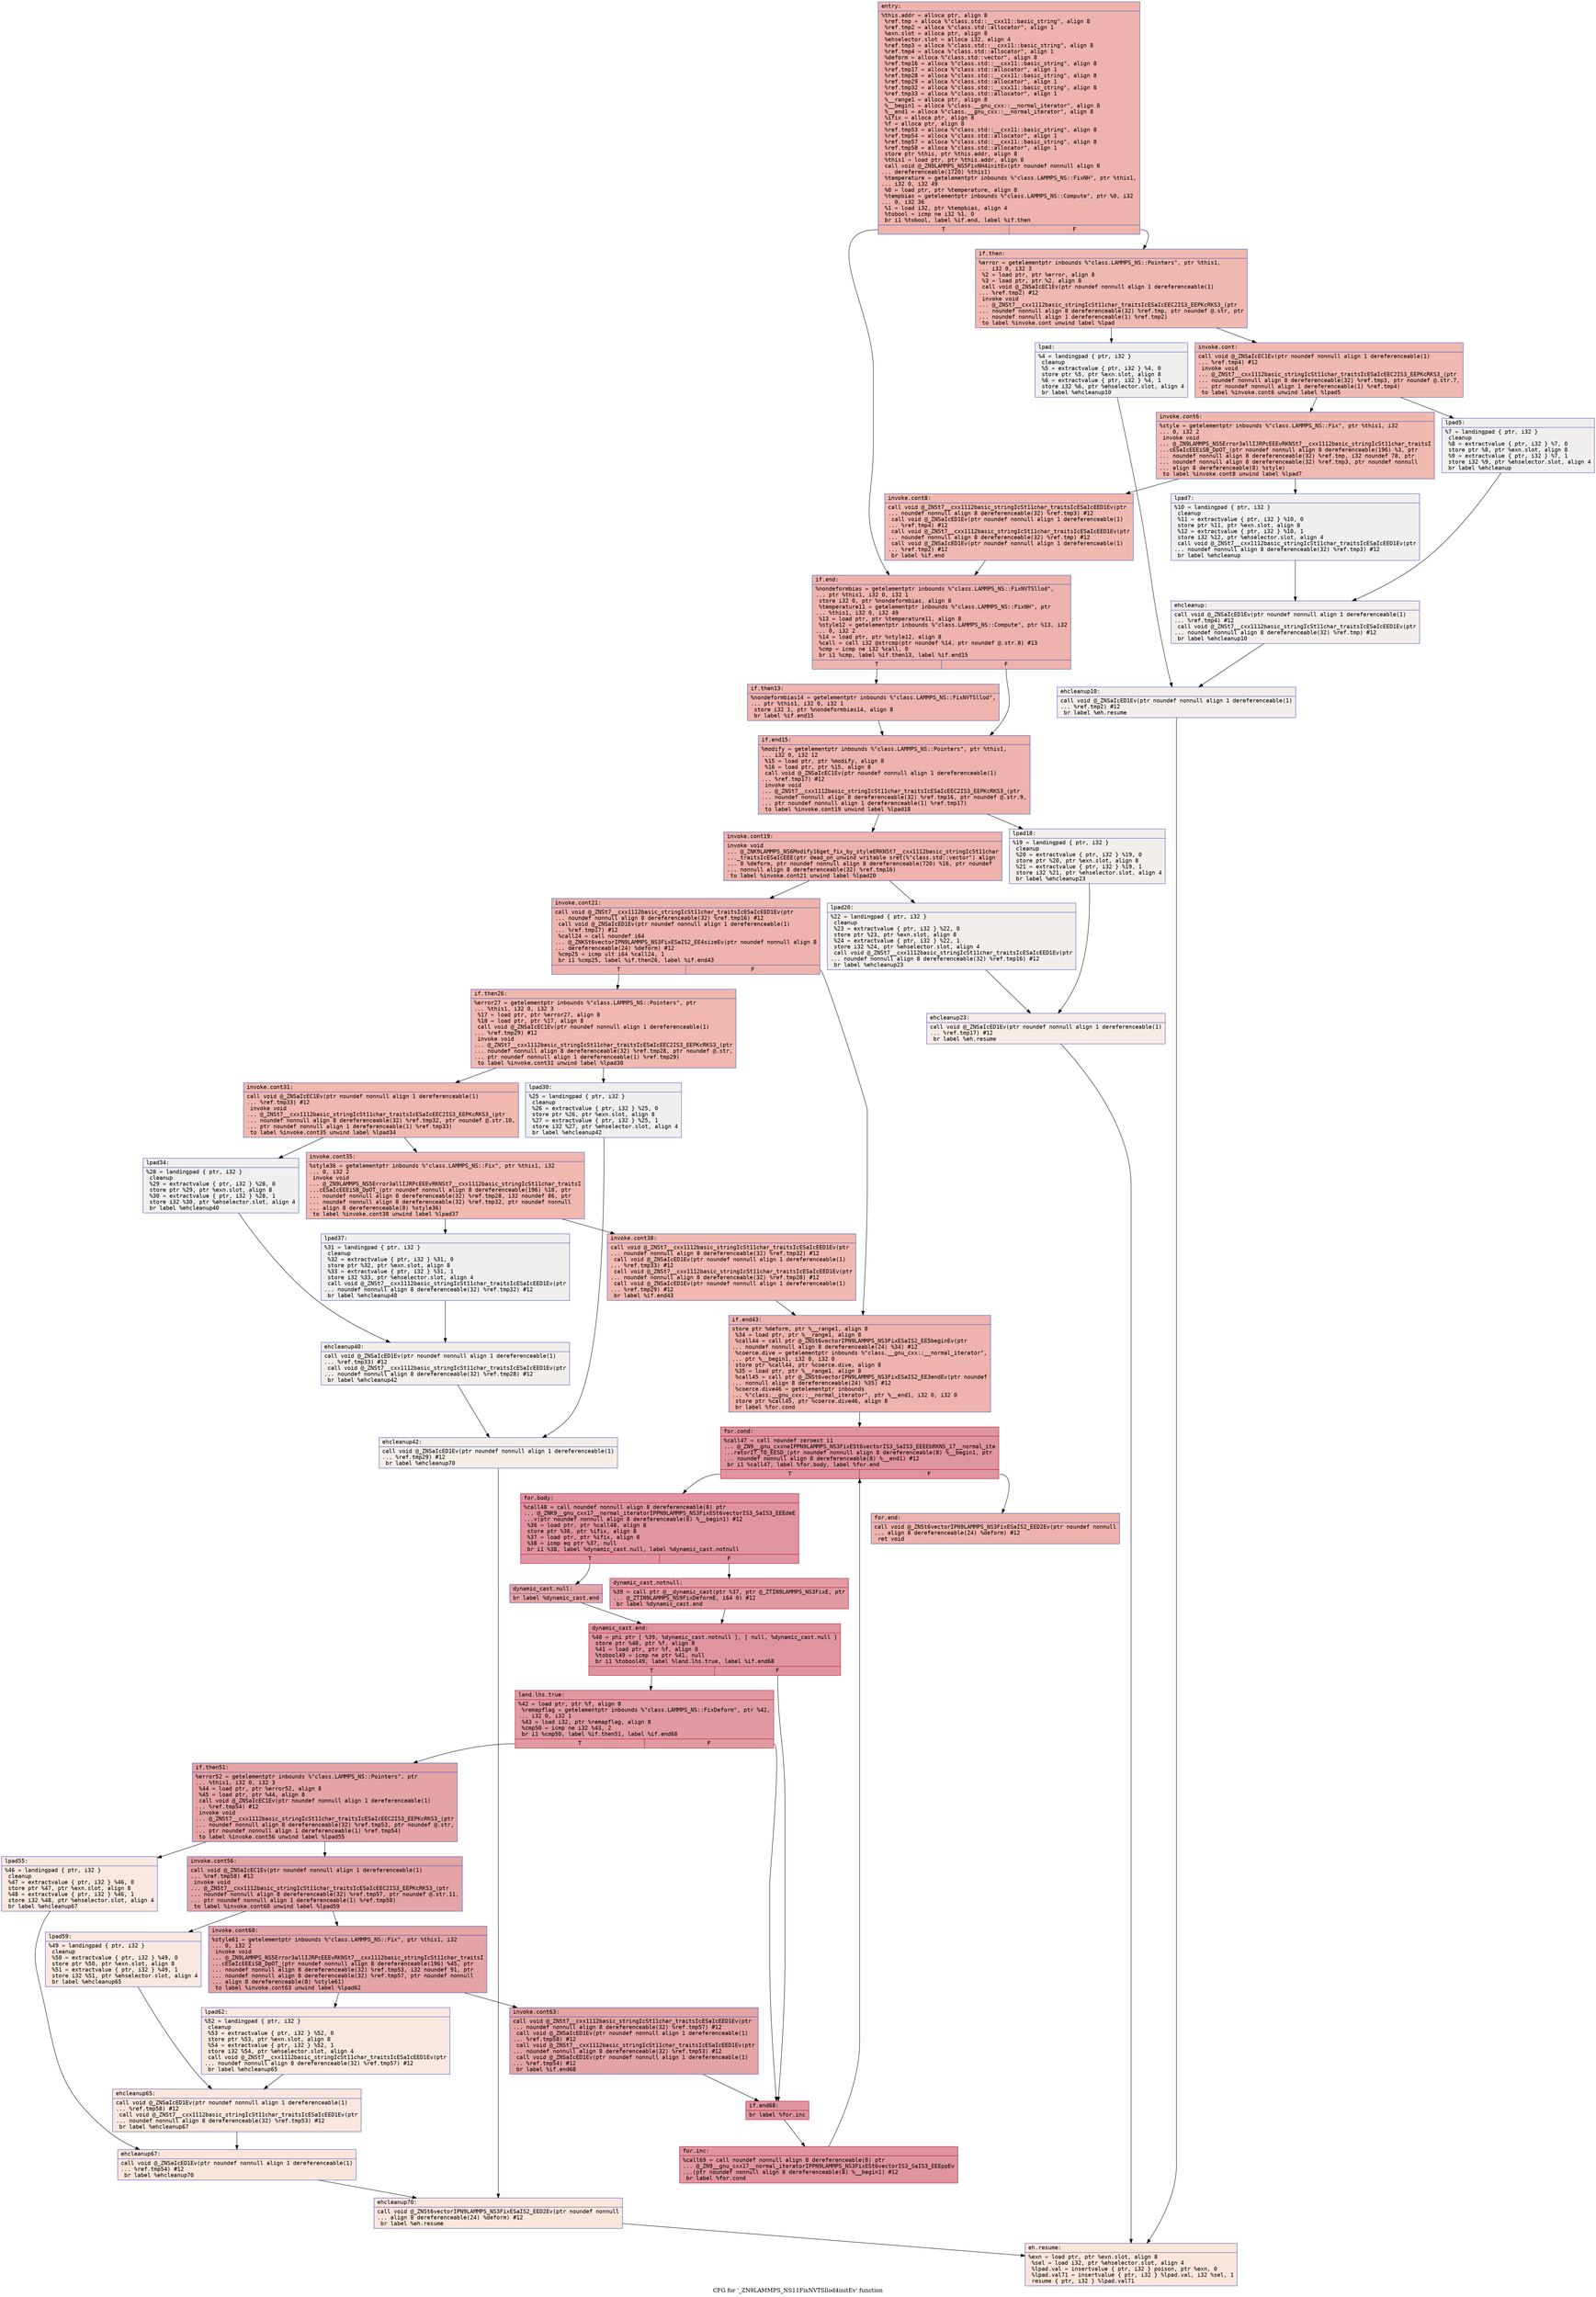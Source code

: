 digraph "CFG for '_ZN9LAMMPS_NS11FixNVTSllod4initEv' function" {
	label="CFG for '_ZN9LAMMPS_NS11FixNVTSllod4initEv' function";

	Node0x55d749cf39c0 [shape=record,color="#3d50c3ff", style=filled, fillcolor="#d6524470" fontname="Courier",label="{entry:\l|  %this.addr = alloca ptr, align 8\l  %ref.tmp = alloca %\"class.std::__cxx11::basic_string\", align 8\l  %ref.tmp2 = alloca %\"class.std::allocator\", align 1\l  %exn.slot = alloca ptr, align 8\l  %ehselector.slot = alloca i32, align 4\l  %ref.tmp3 = alloca %\"class.std::__cxx11::basic_string\", align 8\l  %ref.tmp4 = alloca %\"class.std::allocator\", align 1\l  %deform = alloca %\"class.std::vector\", align 8\l  %ref.tmp16 = alloca %\"class.std::__cxx11::basic_string\", align 8\l  %ref.tmp17 = alloca %\"class.std::allocator\", align 1\l  %ref.tmp28 = alloca %\"class.std::__cxx11::basic_string\", align 8\l  %ref.tmp29 = alloca %\"class.std::allocator\", align 1\l  %ref.tmp32 = alloca %\"class.std::__cxx11::basic_string\", align 8\l  %ref.tmp33 = alloca %\"class.std::allocator\", align 1\l  %__range1 = alloca ptr, align 8\l  %__begin1 = alloca %\"class.__gnu_cxx::__normal_iterator\", align 8\l  %__end1 = alloca %\"class.__gnu_cxx::__normal_iterator\", align 8\l  %ifix = alloca ptr, align 8\l  %f = alloca ptr, align 8\l  %ref.tmp53 = alloca %\"class.std::__cxx11::basic_string\", align 8\l  %ref.tmp54 = alloca %\"class.std::allocator\", align 1\l  %ref.tmp57 = alloca %\"class.std::__cxx11::basic_string\", align 8\l  %ref.tmp58 = alloca %\"class.std::allocator\", align 1\l  store ptr %this, ptr %this.addr, align 8\l  %this1 = load ptr, ptr %this.addr, align 8\l  call void @_ZN9LAMMPS_NS5FixNH4initEv(ptr noundef nonnull align 8\l... dereferenceable(1720) %this1)\l  %temperature = getelementptr inbounds %\"class.LAMMPS_NS::FixNH\", ptr %this1,\l... i32 0, i32 49\l  %0 = load ptr, ptr %temperature, align 8\l  %tempbias = getelementptr inbounds %\"class.LAMMPS_NS::Compute\", ptr %0, i32\l... 0, i32 36\l  %1 = load i32, ptr %tempbias, align 4\l  %tobool = icmp ne i32 %1, 0\l  br i1 %tobool, label %if.end, label %if.then\l|{<s0>T|<s1>F}}"];
	Node0x55d749cf39c0:s0 -> Node0x55d749cf5180[tooltip="entry -> if.end\nProbability 62.50%" ];
	Node0x55d749cf39c0:s1 -> Node0x55d749cf51f0[tooltip="entry -> if.then\nProbability 37.50%" ];
	Node0x55d749cf51f0 [shape=record,color="#3d50c3ff", style=filled, fillcolor="#de614d70" fontname="Courier",label="{if.then:\l|  %error = getelementptr inbounds %\"class.LAMMPS_NS::Pointers\", ptr %this1,\l... i32 0, i32 3\l  %2 = load ptr, ptr %error, align 8\l  %3 = load ptr, ptr %2, align 8\l  call void @_ZNSaIcEC1Ev(ptr noundef nonnull align 1 dereferenceable(1)\l... %ref.tmp2) #12\l  invoke void\l... @_ZNSt7__cxx1112basic_stringIcSt11char_traitsIcESaIcEEC2IS3_EEPKcRKS3_(ptr\l... noundef nonnull align 8 dereferenceable(32) %ref.tmp, ptr noundef @.str, ptr\l... noundef nonnull align 1 dereferenceable(1) %ref.tmp2)\l          to label %invoke.cont unwind label %lpad\l}"];
	Node0x55d749cf51f0 -> Node0x55d749cf5670[tooltip="if.then -> invoke.cont\nProbability 100.00%" ];
	Node0x55d749cf51f0 -> Node0x55d749cf56f0[tooltip="if.then -> lpad\nProbability 0.00%" ];
	Node0x55d749cf5670 [shape=record,color="#3d50c3ff", style=filled, fillcolor="#de614d70" fontname="Courier",label="{invoke.cont:\l|  call void @_ZNSaIcEC1Ev(ptr noundef nonnull align 1 dereferenceable(1)\l... %ref.tmp4) #12\l  invoke void\l... @_ZNSt7__cxx1112basic_stringIcSt11char_traitsIcESaIcEEC2IS3_EEPKcRKS3_(ptr\l... noundef nonnull align 8 dereferenceable(32) %ref.tmp3, ptr noundef @.str.7,\l... ptr noundef nonnull align 1 dereferenceable(1) %ref.tmp4)\l          to label %invoke.cont6 unwind label %lpad5\l}"];
	Node0x55d749cf5670 -> Node0x55d749cf5a10[tooltip="invoke.cont -> invoke.cont6\nProbability 100.00%" ];
	Node0x55d749cf5670 -> Node0x55d749cf5a60[tooltip="invoke.cont -> lpad5\nProbability 0.00%" ];
	Node0x55d749cf5a10 [shape=record,color="#3d50c3ff", style=filled, fillcolor="#de614d70" fontname="Courier",label="{invoke.cont6:\l|  %style = getelementptr inbounds %\"class.LAMMPS_NS::Fix\", ptr %this1, i32\l... 0, i32 2\l  invoke void\l... @_ZN9LAMMPS_NS5Error3allIJRPcEEEvRKNSt7__cxx1112basic_stringIcSt11char_traitsI\l...cESaIcEEEiSB_DpOT_(ptr noundef nonnull align 8 dereferenceable(196) %3, ptr\l... noundef nonnull align 8 dereferenceable(32) %ref.tmp, i32 noundef 78, ptr\l... noundef nonnull align 8 dereferenceable(32) %ref.tmp3, ptr noundef nonnull\l... align 8 dereferenceable(8) %style)\l          to label %invoke.cont8 unwind label %lpad7\l}"];
	Node0x55d749cf5a10 -> Node0x55d749cf59c0[tooltip="invoke.cont6 -> invoke.cont8\nProbability 100.00%" ];
	Node0x55d749cf5a10 -> Node0x55d749cf5d80[tooltip="invoke.cont6 -> lpad7\nProbability 0.00%" ];
	Node0x55d749cf59c0 [shape=record,color="#3d50c3ff", style=filled, fillcolor="#de614d70" fontname="Courier",label="{invoke.cont8:\l|  call void @_ZNSt7__cxx1112basic_stringIcSt11char_traitsIcESaIcEED1Ev(ptr\l... noundef nonnull align 8 dereferenceable(32) %ref.tmp3) #12\l  call void @_ZNSaIcED1Ev(ptr noundef nonnull align 1 dereferenceable(1)\l... %ref.tmp4) #12\l  call void @_ZNSt7__cxx1112basic_stringIcSt11char_traitsIcESaIcEED1Ev(ptr\l... noundef nonnull align 8 dereferenceable(32) %ref.tmp) #12\l  call void @_ZNSaIcED1Ev(ptr noundef nonnull align 1 dereferenceable(1)\l... %ref.tmp2) #12\l  br label %if.end\l}"];
	Node0x55d749cf59c0 -> Node0x55d749cf5180[tooltip="invoke.cont8 -> if.end\nProbability 100.00%" ];
	Node0x55d749cf56f0 [shape=record,color="#3d50c3ff", style=filled, fillcolor="#e0dbd870" fontname="Courier",label="{lpad:\l|  %4 = landingpad \{ ptr, i32 \}\l          cleanup\l  %5 = extractvalue \{ ptr, i32 \} %4, 0\l  store ptr %5, ptr %exn.slot, align 8\l  %6 = extractvalue \{ ptr, i32 \} %4, 1\l  store i32 %6, ptr %ehselector.slot, align 4\l  br label %ehcleanup10\l}"];
	Node0x55d749cf56f0 -> Node0x55d749cf6760[tooltip="lpad -> ehcleanup10\nProbability 100.00%" ];
	Node0x55d749cf5a60 [shape=record,color="#3d50c3ff", style=filled, fillcolor="#e0dbd870" fontname="Courier",label="{lpad5:\l|  %7 = landingpad \{ ptr, i32 \}\l          cleanup\l  %8 = extractvalue \{ ptr, i32 \} %7, 0\l  store ptr %8, ptr %exn.slot, align 8\l  %9 = extractvalue \{ ptr, i32 \} %7, 1\l  store i32 %9, ptr %ehselector.slot, align 4\l  br label %ehcleanup\l}"];
	Node0x55d749cf5a60 -> Node0x55d749cf6ad0[tooltip="lpad5 -> ehcleanup\nProbability 100.00%" ];
	Node0x55d749cf5d80 [shape=record,color="#3d50c3ff", style=filled, fillcolor="#e0dbd870" fontname="Courier",label="{lpad7:\l|  %10 = landingpad \{ ptr, i32 \}\l          cleanup\l  %11 = extractvalue \{ ptr, i32 \} %10, 0\l  store ptr %11, ptr %exn.slot, align 8\l  %12 = extractvalue \{ ptr, i32 \} %10, 1\l  store i32 %12, ptr %ehselector.slot, align 4\l  call void @_ZNSt7__cxx1112basic_stringIcSt11char_traitsIcESaIcEED1Ev(ptr\l... noundef nonnull align 8 dereferenceable(32) %ref.tmp3) #12\l  br label %ehcleanup\l}"];
	Node0x55d749cf5d80 -> Node0x55d749cf6ad0[tooltip="lpad7 -> ehcleanup\nProbability 100.00%" ];
	Node0x55d749cf6ad0 [shape=record,color="#3d50c3ff", style=filled, fillcolor="#e3d9d370" fontname="Courier",label="{ehcleanup:\l|  call void @_ZNSaIcED1Ev(ptr noundef nonnull align 1 dereferenceable(1)\l... %ref.tmp4) #12\l  call void @_ZNSt7__cxx1112basic_stringIcSt11char_traitsIcESaIcEED1Ev(ptr\l... noundef nonnull align 8 dereferenceable(32) %ref.tmp) #12\l  br label %ehcleanup10\l}"];
	Node0x55d749cf6ad0 -> Node0x55d749cf6760[tooltip="ehcleanup -> ehcleanup10\nProbability 100.00%" ];
	Node0x55d749cf6760 [shape=record,color="#3d50c3ff", style=filled, fillcolor="#e5d8d170" fontname="Courier",label="{ehcleanup10:\l|  call void @_ZNSaIcED1Ev(ptr noundef nonnull align 1 dereferenceable(1)\l... %ref.tmp2) #12\l  br label %eh.resume\l}"];
	Node0x55d749cf6760 -> Node0x55d749cf7380[tooltip="ehcleanup10 -> eh.resume\nProbability 100.00%" ];
	Node0x55d749cf5180 [shape=record,color="#3d50c3ff", style=filled, fillcolor="#d6524470" fontname="Courier",label="{if.end:\l|  %nondeformbias = getelementptr inbounds %\"class.LAMMPS_NS::FixNVTSllod\",\l... ptr %this1, i32 0, i32 1\l  store i32 0, ptr %nondeformbias, align 8\l  %temperature11 = getelementptr inbounds %\"class.LAMMPS_NS::FixNH\", ptr\l... %this1, i32 0, i32 49\l  %13 = load ptr, ptr %temperature11, align 8\l  %style12 = getelementptr inbounds %\"class.LAMMPS_NS::Compute\", ptr %13, i32\l... 0, i32 2\l  %14 = load ptr, ptr %style12, align 8\l  %call = call i32 @strcmp(ptr noundef %14, ptr noundef @.str.8) #13\l  %cmp = icmp ne i32 %call, 0\l  br i1 %cmp, label %if.then13, label %if.end15\l|{<s0>T|<s1>F}}"];
	Node0x55d749cf5180:s0 -> Node0x55d749cf7a80[tooltip="if.end -> if.then13\nProbability 62.50%" ];
	Node0x55d749cf5180:s1 -> Node0x55d749cf7b00[tooltip="if.end -> if.end15\nProbability 37.50%" ];
	Node0x55d749cf7a80 [shape=record,color="#3d50c3ff", style=filled, fillcolor="#d8564670" fontname="Courier",label="{if.then13:\l|  %nondeformbias14 = getelementptr inbounds %\"class.LAMMPS_NS::FixNVTSllod\",\l... ptr %this1, i32 0, i32 1\l  store i32 1, ptr %nondeformbias14, align 8\l  br label %if.end15\l}"];
	Node0x55d749cf7a80 -> Node0x55d749cf7b00[tooltip="if.then13 -> if.end15\nProbability 100.00%" ];
	Node0x55d749cf7b00 [shape=record,color="#3d50c3ff", style=filled, fillcolor="#d6524470" fontname="Courier",label="{if.end15:\l|  %modify = getelementptr inbounds %\"class.LAMMPS_NS::Pointers\", ptr %this1,\l... i32 0, i32 12\l  %15 = load ptr, ptr %modify, align 8\l  %16 = load ptr, ptr %15, align 8\l  call void @_ZNSaIcEC1Ev(ptr noundef nonnull align 1 dereferenceable(1)\l... %ref.tmp17) #12\l  invoke void\l... @_ZNSt7__cxx1112basic_stringIcSt11char_traitsIcESaIcEEC2IS3_EEPKcRKS3_(ptr\l... noundef nonnull align 8 dereferenceable(32) %ref.tmp16, ptr noundef @.str.9,\l... ptr noundef nonnull align 1 dereferenceable(1) %ref.tmp17)\l          to label %invoke.cont19 unwind label %lpad18\l}"];
	Node0x55d749cf7b00 -> Node0x55d749cf87e0[tooltip="if.end15 -> invoke.cont19\nProbability 100.00%" ];
	Node0x55d749cf7b00 -> Node0x55d749cf8830[tooltip="if.end15 -> lpad18\nProbability 0.00%" ];
	Node0x55d749cf87e0 [shape=record,color="#3d50c3ff", style=filled, fillcolor="#d6524470" fontname="Courier",label="{invoke.cont19:\l|  invoke void\l... @_ZNK9LAMMPS_NS6Modify16get_fix_by_styleERKNSt7__cxx1112basic_stringIcSt11char\l..._traitsIcESaIcEEE(ptr dead_on_unwind writable sret(%\"class.std::vector\") align\l... 8 %deform, ptr noundef nonnull align 8 dereferenceable(720) %16, ptr noundef\l... nonnull align 8 dereferenceable(32) %ref.tmp16)\l          to label %invoke.cont21 unwind label %lpad20\l}"];
	Node0x55d749cf87e0 -> Node0x55d749cf8790[tooltip="invoke.cont19 -> invoke.cont21\nProbability 100.00%" ];
	Node0x55d749cf87e0 -> Node0x55d749cf8ad0[tooltip="invoke.cont19 -> lpad20\nProbability 0.00%" ];
	Node0x55d749cf8790 [shape=record,color="#3d50c3ff", style=filled, fillcolor="#d6524470" fontname="Courier",label="{invoke.cont21:\l|  call void @_ZNSt7__cxx1112basic_stringIcSt11char_traitsIcESaIcEED1Ev(ptr\l... noundef nonnull align 8 dereferenceable(32) %ref.tmp16) #12\l  call void @_ZNSaIcED1Ev(ptr noundef nonnull align 1 dereferenceable(1)\l... %ref.tmp17) #12\l  %call24 = call noundef i64\l... @_ZNKSt6vectorIPN9LAMMPS_NS3FixESaIS2_EE4sizeEv(ptr noundef nonnull align 8\l... dereferenceable(24) %deform) #12\l  %cmp25 = icmp ult i64 %call24, 1\l  br i1 %cmp25, label %if.then26, label %if.end43\l|{<s0>T|<s1>F}}"];
	Node0x55d749cf8790:s0 -> Node0x55d749cf9310[tooltip="invoke.cont21 -> if.then26\nProbability 50.00%" ];
	Node0x55d749cf8790:s1 -> Node0x55d749cf93f0[tooltip="invoke.cont21 -> if.end43\nProbability 50.00%" ];
	Node0x55d749cf9310 [shape=record,color="#3d50c3ff", style=filled, fillcolor="#dc5d4a70" fontname="Courier",label="{if.then26:\l|  %error27 = getelementptr inbounds %\"class.LAMMPS_NS::Pointers\", ptr\l... %this1, i32 0, i32 3\l  %17 = load ptr, ptr %error27, align 8\l  %18 = load ptr, ptr %17, align 8\l  call void @_ZNSaIcEC1Ev(ptr noundef nonnull align 1 dereferenceable(1)\l... %ref.tmp29) #12\l  invoke void\l... @_ZNSt7__cxx1112basic_stringIcSt11char_traitsIcESaIcEEC2IS3_EEPKcRKS3_(ptr\l... noundef nonnull align 8 dereferenceable(32) %ref.tmp28, ptr noundef @.str,\l... ptr noundef nonnull align 1 dereferenceable(1) %ref.tmp29)\l          to label %invoke.cont31 unwind label %lpad30\l}"];
	Node0x55d749cf9310 -> Node0x55d749cf98e0[tooltip="if.then26 -> invoke.cont31\nProbability 100.00%" ];
	Node0x55d749cf9310 -> Node0x55d749cf9960[tooltip="if.then26 -> lpad30\nProbability 0.00%" ];
	Node0x55d749cf98e0 [shape=record,color="#3d50c3ff", style=filled, fillcolor="#dc5d4a70" fontname="Courier",label="{invoke.cont31:\l|  call void @_ZNSaIcEC1Ev(ptr noundef nonnull align 1 dereferenceable(1)\l... %ref.tmp33) #12\l  invoke void\l... @_ZNSt7__cxx1112basic_stringIcSt11char_traitsIcESaIcEEC2IS3_EEPKcRKS3_(ptr\l... noundef nonnull align 8 dereferenceable(32) %ref.tmp32, ptr noundef @.str.10,\l... ptr noundef nonnull align 1 dereferenceable(1) %ref.tmp33)\l          to label %invoke.cont35 unwind label %lpad34\l}"];
	Node0x55d749cf98e0 -> Node0x55d749cf9ce0[tooltip="invoke.cont31 -> invoke.cont35\nProbability 100.00%" ];
	Node0x55d749cf98e0 -> Node0x55d749cf9d30[tooltip="invoke.cont31 -> lpad34\nProbability 0.00%" ];
	Node0x55d749cf9ce0 [shape=record,color="#3d50c3ff", style=filled, fillcolor="#dc5d4a70" fontname="Courier",label="{invoke.cont35:\l|  %style36 = getelementptr inbounds %\"class.LAMMPS_NS::Fix\", ptr %this1, i32\l... 0, i32 2\l  invoke void\l... @_ZN9LAMMPS_NS5Error3allIJRPcEEEvRKNSt7__cxx1112basic_stringIcSt11char_traitsI\l...cESaIcEEEiSB_DpOT_(ptr noundef nonnull align 8 dereferenceable(196) %18, ptr\l... noundef nonnull align 8 dereferenceable(32) %ref.tmp28, i32 noundef 86, ptr\l... noundef nonnull align 8 dereferenceable(32) %ref.tmp32, ptr noundef nonnull\l... align 8 dereferenceable(8) %style36)\l          to label %invoke.cont38 unwind label %lpad37\l}"];
	Node0x55d749cf9ce0 -> Node0x55d749cf9c90[tooltip="invoke.cont35 -> invoke.cont38\nProbability 100.00%" ];
	Node0x55d749cf9ce0 -> Node0x55d749cfa0b0[tooltip="invoke.cont35 -> lpad37\nProbability 0.00%" ];
	Node0x55d749cf9c90 [shape=record,color="#3d50c3ff", style=filled, fillcolor="#dc5d4a70" fontname="Courier",label="{invoke.cont38:\l|  call void @_ZNSt7__cxx1112basic_stringIcSt11char_traitsIcESaIcEED1Ev(ptr\l... noundef nonnull align 8 dereferenceable(32) %ref.tmp32) #12\l  call void @_ZNSaIcED1Ev(ptr noundef nonnull align 1 dereferenceable(1)\l... %ref.tmp33) #12\l  call void @_ZNSt7__cxx1112basic_stringIcSt11char_traitsIcESaIcEED1Ev(ptr\l... noundef nonnull align 8 dereferenceable(32) %ref.tmp28) #12\l  call void @_ZNSaIcED1Ev(ptr noundef nonnull align 1 dereferenceable(1)\l... %ref.tmp29) #12\l  br label %if.end43\l}"];
	Node0x55d749cf9c90 -> Node0x55d749cf93f0[tooltip="invoke.cont38 -> if.end43\nProbability 100.00%" ];
	Node0x55d749cf8830 [shape=record,color="#3d50c3ff", style=filled, fillcolor="#e5d8d170" fontname="Courier",label="{lpad18:\l|  %19 = landingpad \{ ptr, i32 \}\l          cleanup\l  %20 = extractvalue \{ ptr, i32 \} %19, 0\l  store ptr %20, ptr %exn.slot, align 8\l  %21 = extractvalue \{ ptr, i32 \} %19, 1\l  store i32 %21, ptr %ehselector.slot, align 4\l  br label %ehcleanup23\l}"];
	Node0x55d749cf8830 -> Node0x55d749cfaa70[tooltip="lpad18 -> ehcleanup23\nProbability 100.00%" ];
	Node0x55d749cf8ad0 [shape=record,color="#3d50c3ff", style=filled, fillcolor="#e5d8d170" fontname="Courier",label="{lpad20:\l|  %22 = landingpad \{ ptr, i32 \}\l          cleanup\l  %23 = extractvalue \{ ptr, i32 \} %22, 0\l  store ptr %23, ptr %exn.slot, align 8\l  %24 = extractvalue \{ ptr, i32 \} %22, 1\l  store i32 %24, ptr %ehselector.slot, align 4\l  call void @_ZNSt7__cxx1112basic_stringIcSt11char_traitsIcESaIcEED1Ev(ptr\l... noundef nonnull align 8 dereferenceable(32) %ref.tmp16) #12\l  br label %ehcleanup23\l}"];
	Node0x55d749cf8ad0 -> Node0x55d749cfaa70[tooltip="lpad20 -> ehcleanup23\nProbability 100.00%" ];
	Node0x55d749cfaa70 [shape=record,color="#3d50c3ff", style=filled, fillcolor="#ead5c970" fontname="Courier",label="{ehcleanup23:\l|  call void @_ZNSaIcED1Ev(ptr noundef nonnull align 1 dereferenceable(1)\l... %ref.tmp17) #12\l  br label %eh.resume\l}"];
	Node0x55d749cfaa70 -> Node0x55d749cf7380[tooltip="ehcleanup23 -> eh.resume\nProbability 100.00%" ];
	Node0x55d749cf9960 [shape=record,color="#3d50c3ff", style=filled, fillcolor="#e0dbd870" fontname="Courier",label="{lpad30:\l|  %25 = landingpad \{ ptr, i32 \}\l          cleanup\l  %26 = extractvalue \{ ptr, i32 \} %25, 0\l  store ptr %26, ptr %exn.slot, align 8\l  %27 = extractvalue \{ ptr, i32 \} %25, 1\l  store i32 %27, ptr %ehselector.slot, align 4\l  br label %ehcleanup42\l}"];
	Node0x55d749cf9960 -> Node0x55d749cfb2f0[tooltip="lpad30 -> ehcleanup42\nProbability 100.00%" ];
	Node0x55d749cf9d30 [shape=record,color="#3d50c3ff", style=filled, fillcolor="#e0dbd870" fontname="Courier",label="{lpad34:\l|  %28 = landingpad \{ ptr, i32 \}\l          cleanup\l  %29 = extractvalue \{ ptr, i32 \} %28, 0\l  store ptr %29, ptr %exn.slot, align 8\l  %30 = extractvalue \{ ptr, i32 \} %28, 1\l  store i32 %30, ptr %ehselector.slot, align 4\l  br label %ehcleanup40\l}"];
	Node0x55d749cf9d30 -> Node0x55d749cfb660[tooltip="lpad34 -> ehcleanup40\nProbability 100.00%" ];
	Node0x55d749cfa0b0 [shape=record,color="#3d50c3ff", style=filled, fillcolor="#e0dbd870" fontname="Courier",label="{lpad37:\l|  %31 = landingpad \{ ptr, i32 \}\l          cleanup\l  %32 = extractvalue \{ ptr, i32 \} %31, 0\l  store ptr %32, ptr %exn.slot, align 8\l  %33 = extractvalue \{ ptr, i32 \} %31, 1\l  store i32 %33, ptr %ehselector.slot, align 4\l  call void @_ZNSt7__cxx1112basic_stringIcSt11char_traitsIcESaIcEED1Ev(ptr\l... noundef nonnull align 8 dereferenceable(32) %ref.tmp32) #12\l  br label %ehcleanup40\l}"];
	Node0x55d749cfa0b0 -> Node0x55d749cfb660[tooltip="lpad37 -> ehcleanup40\nProbability 100.00%" ];
	Node0x55d749cfb660 [shape=record,color="#3d50c3ff", style=filled, fillcolor="#e5d8d170" fontname="Courier",label="{ehcleanup40:\l|  call void @_ZNSaIcED1Ev(ptr noundef nonnull align 1 dereferenceable(1)\l... %ref.tmp33) #12\l  call void @_ZNSt7__cxx1112basic_stringIcSt11char_traitsIcESaIcEED1Ev(ptr\l... noundef nonnull align 8 dereferenceable(32) %ref.tmp28) #12\l  br label %ehcleanup42\l}"];
	Node0x55d749cfb660 -> Node0x55d749cfb2f0[tooltip="ehcleanup40 -> ehcleanup42\nProbability 100.00%" ];
	Node0x55d749cfb2f0 [shape=record,color="#3d50c3ff", style=filled, fillcolor="#e8d6cc70" fontname="Courier",label="{ehcleanup42:\l|  call void @_ZNSaIcED1Ev(ptr noundef nonnull align 1 dereferenceable(1)\l... %ref.tmp29) #12\l  br label %ehcleanup70\l}"];
	Node0x55d749cfb2f0 -> Node0x55d749cfbf70[tooltip="ehcleanup42 -> ehcleanup70\nProbability 100.00%" ];
	Node0x55d749cf93f0 [shape=record,color="#3d50c3ff", style=filled, fillcolor="#d6524470" fontname="Courier",label="{if.end43:\l|  store ptr %deform, ptr %__range1, align 8\l  %34 = load ptr, ptr %__range1, align 8\l  %call44 = call ptr @_ZNSt6vectorIPN9LAMMPS_NS3FixESaIS2_EE5beginEv(ptr\l... noundef nonnull align 8 dereferenceable(24) %34) #12\l  %coerce.dive = getelementptr inbounds %\"class.__gnu_cxx::__normal_iterator\",\l... ptr %__begin1, i32 0, i32 0\l  store ptr %call44, ptr %coerce.dive, align 8\l  %35 = load ptr, ptr %__range1, align 8\l  %call45 = call ptr @_ZNSt6vectorIPN9LAMMPS_NS3FixESaIS2_EE3endEv(ptr noundef\l... nonnull align 8 dereferenceable(24) %35) #12\l  %coerce.dive46 = getelementptr inbounds\l... %\"class.__gnu_cxx::__normal_iterator\", ptr %__end1, i32 0, i32 0\l  store ptr %call45, ptr %coerce.dive46, align 8\l  br label %for.cond\l}"];
	Node0x55d749cf93f0 -> Node0x55d749cfc8b0[tooltip="if.end43 -> for.cond\nProbability 100.00%" ];
	Node0x55d749cfc8b0 [shape=record,color="#b70d28ff", style=filled, fillcolor="#b70d2870" fontname="Courier",label="{for.cond:\l|  %call47 = call noundef zeroext i1\l... @_ZN9__gnu_cxxneIPPN9LAMMPS_NS3FixESt6vectorIS3_SaIS3_EEEEbRKNS_17__normal_ite\l...ratorIT_T0_EESD_(ptr noundef nonnull align 8 dereferenceable(8) %__begin1, ptr\l... noundef nonnull align 8 dereferenceable(8) %__end1) #12\l  br i1 %call47, label %for.body, label %for.end\l|{<s0>T|<s1>F}}"];
	Node0x55d749cfc8b0:s0 -> Node0x55d749cfccd0[tooltip="for.cond -> for.body\nProbability 96.88%" ];
	Node0x55d749cfc8b0:s1 -> Node0x55d749cfcdb0[tooltip="for.cond -> for.end\nProbability 3.12%" ];
	Node0x55d749cfccd0 [shape=record,color="#b70d28ff", style=filled, fillcolor="#b70d2870" fontname="Courier",label="{for.body:\l|  %call48 = call noundef nonnull align 8 dereferenceable(8) ptr\l... @_ZNK9__gnu_cxx17__normal_iteratorIPPN9LAMMPS_NS3FixESt6vectorIS3_SaIS3_EEEdeE\l...v(ptr noundef nonnull align 8 dereferenceable(8) %__begin1) #12\l  %36 = load ptr, ptr %call48, align 8\l  store ptr %36, ptr %ifix, align 8\l  %37 = load ptr, ptr %ifix, align 8\l  %38 = icmp eq ptr %37, null\l  br i1 %38, label %dynamic_cast.null, label %dynamic_cast.notnull\l|{<s0>T|<s1>F}}"];
	Node0x55d749cfccd0:s0 -> Node0x55d749cfd3e0[tooltip="for.body -> dynamic_cast.null\nProbability 37.50%" ];
	Node0x55d749cfccd0:s1 -> Node0x55d749cfd480[tooltip="for.body -> dynamic_cast.notnull\nProbability 62.50%" ];
	Node0x55d749cfd480 [shape=record,color="#b70d28ff", style=filled, fillcolor="#bb1b2c70" fontname="Courier",label="{dynamic_cast.notnull:\l|  %39 = call ptr @__dynamic_cast(ptr %37, ptr @_ZTIN9LAMMPS_NS3FixE, ptr\l... @_ZTIN9LAMMPS_NS9FixDeformE, i64 0) #12\l  br label %dynamic_cast.end\l}"];
	Node0x55d749cfd480 -> Node0x55d749cfd8a0[tooltip="dynamic_cast.notnull -> dynamic_cast.end\nProbability 100.00%" ];
	Node0x55d749cfd3e0 [shape=record,color="#3d50c3ff", style=filled, fillcolor="#c32e3170" fontname="Courier",label="{dynamic_cast.null:\l|  br label %dynamic_cast.end\l}"];
	Node0x55d749cfd3e0 -> Node0x55d749cfd8a0[tooltip="dynamic_cast.null -> dynamic_cast.end\nProbability 100.00%" ];
	Node0x55d749cfd8a0 [shape=record,color="#b70d28ff", style=filled, fillcolor="#b70d2870" fontname="Courier",label="{dynamic_cast.end:\l|  %40 = phi ptr [ %39, %dynamic_cast.notnull ], [ null, %dynamic_cast.null ]\l  store ptr %40, ptr %f, align 8\l  %41 = load ptr, ptr %f, align 8\l  %tobool49 = icmp ne ptr %41, null\l  br i1 %tobool49, label %land.lhs.true, label %if.end68\l|{<s0>T|<s1>F}}"];
	Node0x55d749cfd8a0:s0 -> Node0x55d749cfdbd0[tooltip="dynamic_cast.end -> land.lhs.true\nProbability 62.50%" ];
	Node0x55d749cfd8a0:s1 -> Node0x55d749cfdc80[tooltip="dynamic_cast.end -> if.end68\nProbability 37.50%" ];
	Node0x55d749cfdbd0 [shape=record,color="#b70d28ff", style=filled, fillcolor="#bb1b2c70" fontname="Courier",label="{land.lhs.true:\l|  %42 = load ptr, ptr %f, align 8\l  %remapflag = getelementptr inbounds %\"class.LAMMPS_NS::FixDeform\", ptr %42,\l... i32 0, i32 1\l  %43 = load i32, ptr %remapflag, align 8\l  %cmp50 = icmp ne i32 %43, 2\l  br i1 %cmp50, label %if.then51, label %if.end68\l|{<s0>T|<s1>F}}"];
	Node0x55d749cfdbd0:s0 -> Node0x55d749cfe470[tooltip="land.lhs.true -> if.then51\nProbability 50.00%" ];
	Node0x55d749cfdbd0:s1 -> Node0x55d749cfdc80[tooltip="land.lhs.true -> if.end68\nProbability 50.00%" ];
	Node0x55d749cfe470 [shape=record,color="#3d50c3ff", style=filled, fillcolor="#c32e3170" fontname="Courier",label="{if.then51:\l|  %error52 = getelementptr inbounds %\"class.LAMMPS_NS::Pointers\", ptr\l... %this1, i32 0, i32 3\l  %44 = load ptr, ptr %error52, align 8\l  %45 = load ptr, ptr %44, align 8\l  call void @_ZNSaIcEC1Ev(ptr noundef nonnull align 1 dereferenceable(1)\l... %ref.tmp54) #12\l  invoke void\l... @_ZNSt7__cxx1112basic_stringIcSt11char_traitsIcESaIcEEC2IS3_EEPKcRKS3_(ptr\l... noundef nonnull align 8 dereferenceable(32) %ref.tmp53, ptr noundef @.str,\l... ptr noundef nonnull align 1 dereferenceable(1) %ref.tmp54)\l          to label %invoke.cont56 unwind label %lpad55\l}"];
	Node0x55d749cfe470 -> Node0x55d749cfe8c0[tooltip="if.then51 -> invoke.cont56\nProbability 100.00%" ];
	Node0x55d749cfe470 -> Node0x55d749cfe940[tooltip="if.then51 -> lpad55\nProbability 0.00%" ];
	Node0x55d749cfe8c0 [shape=record,color="#3d50c3ff", style=filled, fillcolor="#c32e3170" fontname="Courier",label="{invoke.cont56:\l|  call void @_ZNSaIcEC1Ev(ptr noundef nonnull align 1 dereferenceable(1)\l... %ref.tmp58) #12\l  invoke void\l... @_ZNSt7__cxx1112basic_stringIcSt11char_traitsIcESaIcEEC2IS3_EEPKcRKS3_(ptr\l... noundef nonnull align 8 dereferenceable(32) %ref.tmp57, ptr noundef @.str.11,\l... ptr noundef nonnull align 1 dereferenceable(1) %ref.tmp58)\l          to label %invoke.cont60 unwind label %lpad59\l}"];
	Node0x55d749cfe8c0 -> Node0x55d749cfecc0[tooltip="invoke.cont56 -> invoke.cont60\nProbability 100.00%" ];
	Node0x55d749cfe8c0 -> Node0x55d749cfed10[tooltip="invoke.cont56 -> lpad59\nProbability 0.00%" ];
	Node0x55d749cfecc0 [shape=record,color="#3d50c3ff", style=filled, fillcolor="#c32e3170" fontname="Courier",label="{invoke.cont60:\l|  %style61 = getelementptr inbounds %\"class.LAMMPS_NS::Fix\", ptr %this1, i32\l... 0, i32 2\l  invoke void\l... @_ZN9LAMMPS_NS5Error3allIJRPcEEEvRKNSt7__cxx1112basic_stringIcSt11char_traitsI\l...cESaIcEEEiSB_DpOT_(ptr noundef nonnull align 8 dereferenceable(196) %45, ptr\l... noundef nonnull align 8 dereferenceable(32) %ref.tmp53, i32 noundef 91, ptr\l... noundef nonnull align 8 dereferenceable(32) %ref.tmp57, ptr noundef nonnull\l... align 8 dereferenceable(8) %style61)\l          to label %invoke.cont63 unwind label %lpad62\l}"];
	Node0x55d749cfecc0 -> Node0x55d749cfec70[tooltip="invoke.cont60 -> invoke.cont63\nProbability 100.00%" ];
	Node0x55d749cfecc0 -> Node0x55d749cff100[tooltip="invoke.cont60 -> lpad62\nProbability 0.00%" ];
	Node0x55d749cfec70 [shape=record,color="#3d50c3ff", style=filled, fillcolor="#c32e3170" fontname="Courier",label="{invoke.cont63:\l|  call void @_ZNSt7__cxx1112basic_stringIcSt11char_traitsIcESaIcEED1Ev(ptr\l... noundef nonnull align 8 dereferenceable(32) %ref.tmp57) #12\l  call void @_ZNSaIcED1Ev(ptr noundef nonnull align 1 dereferenceable(1)\l... %ref.tmp58) #12\l  call void @_ZNSt7__cxx1112basic_stringIcSt11char_traitsIcESaIcEED1Ev(ptr\l... noundef nonnull align 8 dereferenceable(32) %ref.tmp53) #12\l  call void @_ZNSaIcED1Ev(ptr noundef nonnull align 1 dereferenceable(1)\l... %ref.tmp54) #12\l  br label %if.end68\l}"];
	Node0x55d749cfec70 -> Node0x55d749cfdc80[tooltip="invoke.cont63 -> if.end68\nProbability 100.00%" ];
	Node0x55d749cfe940 [shape=record,color="#3d50c3ff", style=filled, fillcolor="#f1ccb870" fontname="Courier",label="{lpad55:\l|  %46 = landingpad \{ ptr, i32 \}\l          cleanup\l  %47 = extractvalue \{ ptr, i32 \} %46, 0\l  store ptr %47, ptr %exn.slot, align 8\l  %48 = extractvalue \{ ptr, i32 \} %46, 1\l  store i32 %48, ptr %ehselector.slot, align 4\l  br label %ehcleanup67\l}"];
	Node0x55d749cfe940 -> Node0x55d749cf8150[tooltip="lpad55 -> ehcleanup67\nProbability 100.00%" ];
	Node0x55d749cfed10 [shape=record,color="#3d50c3ff", style=filled, fillcolor="#f1ccb870" fontname="Courier",label="{lpad59:\l|  %49 = landingpad \{ ptr, i32 \}\l          cleanup\l  %50 = extractvalue \{ ptr, i32 \} %49, 0\l  store ptr %50, ptr %exn.slot, align 8\l  %51 = extractvalue \{ ptr, i32 \} %49, 1\l  store i32 %51, ptr %ehselector.slot, align 4\l  br label %ehcleanup65\l}"];
	Node0x55d749cfed10 -> Node0x55d749d00bd0[tooltip="lpad59 -> ehcleanup65\nProbability 100.00%" ];
	Node0x55d749cff100 [shape=record,color="#3d50c3ff", style=filled, fillcolor="#f1ccb870" fontname="Courier",label="{lpad62:\l|  %52 = landingpad \{ ptr, i32 \}\l          cleanup\l  %53 = extractvalue \{ ptr, i32 \} %52, 0\l  store ptr %53, ptr %exn.slot, align 8\l  %54 = extractvalue \{ ptr, i32 \} %52, 1\l  store i32 %54, ptr %ehselector.slot, align 4\l  call void @_ZNSt7__cxx1112basic_stringIcSt11char_traitsIcESaIcEED1Ev(ptr\l... noundef nonnull align 8 dereferenceable(32) %ref.tmp57) #12\l  br label %ehcleanup65\l}"];
	Node0x55d749cff100 -> Node0x55d749d00bd0[tooltip="lpad62 -> ehcleanup65\nProbability 100.00%" ];
	Node0x55d749d00bd0 [shape=record,color="#3d50c3ff", style=filled, fillcolor="#f3c7b170" fontname="Courier",label="{ehcleanup65:\l|  call void @_ZNSaIcED1Ev(ptr noundef nonnull align 1 dereferenceable(1)\l... %ref.tmp58) #12\l  call void @_ZNSt7__cxx1112basic_stringIcSt11char_traitsIcESaIcEED1Ev(ptr\l... noundef nonnull align 8 dereferenceable(32) %ref.tmp53) #12\l  br label %ehcleanup67\l}"];
	Node0x55d749d00bd0 -> Node0x55d749cf8150[tooltip="ehcleanup65 -> ehcleanup67\nProbability 100.00%" ];
	Node0x55d749cf8150 [shape=record,color="#3d50c3ff", style=filled, fillcolor="#f4c5ad70" fontname="Courier",label="{ehcleanup67:\l|  call void @_ZNSaIcED1Ev(ptr noundef nonnull align 1 dereferenceable(1)\l... %ref.tmp54) #12\l  br label %ehcleanup70\l}"];
	Node0x55d749cf8150 -> Node0x55d749cfbf70[tooltip="ehcleanup67 -> ehcleanup70\nProbability 100.00%" ];
	Node0x55d749cfdc80 [shape=record,color="#b70d28ff", style=filled, fillcolor="#b70d2870" fontname="Courier",label="{if.end68:\l|  br label %for.inc\l}"];
	Node0x55d749cfdc80 -> Node0x55d749d01550[tooltip="if.end68 -> for.inc\nProbability 100.00%" ];
	Node0x55d749d01550 [shape=record,color="#b70d28ff", style=filled, fillcolor="#b70d2870" fontname="Courier",label="{for.inc:\l|  %call69 = call noundef nonnull align 8 dereferenceable(8) ptr\l... @_ZN9__gnu_cxx17__normal_iteratorIPPN9LAMMPS_NS3FixESt6vectorIS3_SaIS3_EEEppEv\l...(ptr noundef nonnull align 8 dereferenceable(8) %__begin1) #12\l  br label %for.cond\l}"];
	Node0x55d749d01550 -> Node0x55d749cfc8b0[tooltip="for.inc -> for.cond\nProbability 100.00%" ];
	Node0x55d749cfcdb0 [shape=record,color="#3d50c3ff", style=filled, fillcolor="#d6524470" fontname="Courier",label="{for.end:\l|  call void @_ZNSt6vectorIPN9LAMMPS_NS3FixESaIS2_EED2Ev(ptr noundef nonnull\l... align 8 dereferenceable(24) %deform) #12\l  ret void\l}"];
	Node0x55d749cfbf70 [shape=record,color="#3d50c3ff", style=filled, fillcolor="#f4c5ad70" fontname="Courier",label="{ehcleanup70:\l|  call void @_ZNSt6vectorIPN9LAMMPS_NS3FixESaIS2_EED2Ev(ptr noundef nonnull\l... align 8 dereferenceable(24) %deform) #12\l  br label %eh.resume\l}"];
	Node0x55d749cfbf70 -> Node0x55d749cf7380[tooltip="ehcleanup70 -> eh.resume\nProbability 100.00%" ];
	Node0x55d749cf7380 [shape=record,color="#3d50c3ff", style=filled, fillcolor="#f4c5ad70" fontname="Courier",label="{eh.resume:\l|  %exn = load ptr, ptr %exn.slot, align 8\l  %sel = load i32, ptr %ehselector.slot, align 4\l  %lpad.val = insertvalue \{ ptr, i32 \} poison, ptr %exn, 0\l  %lpad.val71 = insertvalue \{ ptr, i32 \} %lpad.val, i32 %sel, 1\l  resume \{ ptr, i32 \} %lpad.val71\l}"];
}
